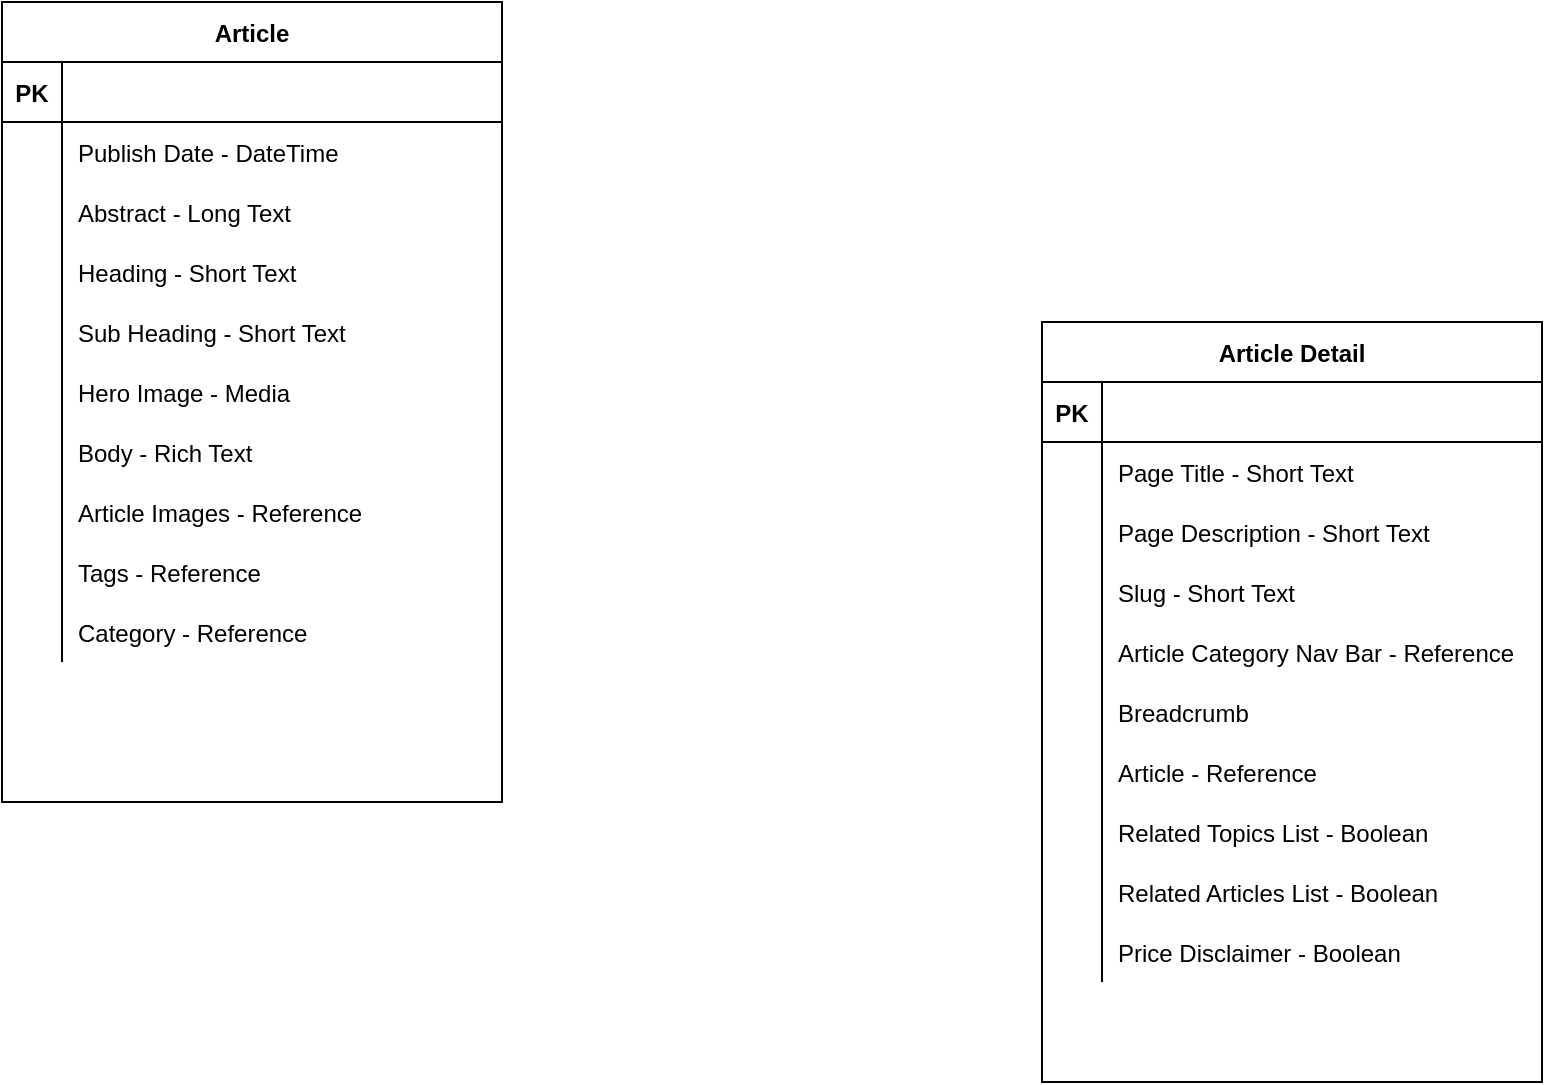 <mxfile version="14.2.9" type="github">
  <diagram id="R2lEEEUBdFMjLlhIrx00" name="Page-1">
    <mxGraphModel dx="1422" dy="762" grid="1" gridSize="10" guides="1" tooltips="1" connect="1" arrows="1" fold="1" page="1" pageScale="1" pageWidth="1654" pageHeight="2336" math="0" shadow="0" extFonts="Permanent Marker^https://fonts.googleapis.com/css?family=Permanent+Marker">
      <root>
        <mxCell id="0" />
        <mxCell id="1" parent="0" />
        <mxCell id="C-vyLk0tnHw3VtMMgP7b-23" value="Article" style="shape=table;startSize=30;container=1;collapsible=1;childLayout=tableLayout;fixedRows=1;rowLines=0;fontStyle=1;align=center;resizeLast=1;" parent="1" vertex="1">
          <mxGeometry x="490" y="390" width="250" height="400" as="geometry" />
        </mxCell>
        <mxCell id="C-vyLk0tnHw3VtMMgP7b-24" value="" style="shape=partialRectangle;collapsible=0;dropTarget=0;pointerEvents=0;fillColor=none;points=[[0,0.5],[1,0.5]];portConstraint=eastwest;top=0;left=0;right=0;bottom=1;" parent="C-vyLk0tnHw3VtMMgP7b-23" vertex="1">
          <mxGeometry y="30" width="250" height="30" as="geometry" />
        </mxCell>
        <mxCell id="C-vyLk0tnHw3VtMMgP7b-25" value="PK" style="shape=partialRectangle;overflow=hidden;connectable=0;fillColor=none;top=0;left=0;bottom=0;right=0;fontStyle=1;" parent="C-vyLk0tnHw3VtMMgP7b-24" vertex="1">
          <mxGeometry width="30" height="30" as="geometry" />
        </mxCell>
        <mxCell id="C-vyLk0tnHw3VtMMgP7b-26" value="" style="shape=partialRectangle;overflow=hidden;connectable=0;fillColor=none;top=0;left=0;bottom=0;right=0;align=left;spacingLeft=6;fontStyle=5;" parent="C-vyLk0tnHw3VtMMgP7b-24" vertex="1">
          <mxGeometry x="30" width="220" height="30" as="geometry" />
        </mxCell>
        <mxCell id="gIuXTCQ8XpXVERmAETzY-20" value="" style="shape=partialRectangle;collapsible=0;dropTarget=0;pointerEvents=0;fillColor=none;points=[[0,0.5],[1,0.5]];portConstraint=eastwest;top=0;left=0;right=0;bottom=0;" vertex="1" parent="C-vyLk0tnHw3VtMMgP7b-23">
          <mxGeometry y="60" width="250" height="30" as="geometry" />
        </mxCell>
        <mxCell id="gIuXTCQ8XpXVERmAETzY-21" value="" style="shape=partialRectangle;overflow=hidden;connectable=0;fillColor=none;top=0;left=0;bottom=0;right=0;" vertex="1" parent="gIuXTCQ8XpXVERmAETzY-20">
          <mxGeometry width="30" height="30" as="geometry" />
        </mxCell>
        <mxCell id="gIuXTCQ8XpXVERmAETzY-22" value="Publish Date - DateTime" style="shape=partialRectangle;overflow=hidden;connectable=0;fillColor=none;top=0;left=0;bottom=0;right=0;align=left;spacingLeft=6;" vertex="1" parent="gIuXTCQ8XpXVERmAETzY-20">
          <mxGeometry x="30" width="220" height="30" as="geometry" />
        </mxCell>
        <mxCell id="gIuXTCQ8XpXVERmAETzY-17" value="" style="shape=partialRectangle;collapsible=0;dropTarget=0;pointerEvents=0;fillColor=none;points=[[0,0.5],[1,0.5]];portConstraint=eastwest;top=0;left=0;right=0;bottom=0;" vertex="1" parent="C-vyLk0tnHw3VtMMgP7b-23">
          <mxGeometry y="90" width="250" height="30" as="geometry" />
        </mxCell>
        <mxCell id="gIuXTCQ8XpXVERmAETzY-18" value="" style="shape=partialRectangle;overflow=hidden;connectable=0;fillColor=none;top=0;left=0;bottom=0;right=0;" vertex="1" parent="gIuXTCQ8XpXVERmAETzY-17">
          <mxGeometry width="30" height="30" as="geometry" />
        </mxCell>
        <mxCell id="gIuXTCQ8XpXVERmAETzY-19" value="Abstract - Long Text" style="shape=partialRectangle;overflow=hidden;connectable=0;fillColor=none;top=0;left=0;bottom=0;right=0;align=left;spacingLeft=6;" vertex="1" parent="gIuXTCQ8XpXVERmAETzY-17">
          <mxGeometry x="30" width="220" height="30" as="geometry" />
        </mxCell>
        <mxCell id="gIuXTCQ8XpXVERmAETzY-23" value="" style="shape=partialRectangle;collapsible=0;dropTarget=0;pointerEvents=0;fillColor=none;points=[[0,0.5],[1,0.5]];portConstraint=eastwest;top=0;left=0;right=0;bottom=0;" vertex="1" parent="C-vyLk0tnHw3VtMMgP7b-23">
          <mxGeometry y="120" width="250" height="30" as="geometry" />
        </mxCell>
        <mxCell id="gIuXTCQ8XpXVERmAETzY-24" value="" style="shape=partialRectangle;overflow=hidden;connectable=0;fillColor=none;top=0;left=0;bottom=0;right=0;" vertex="1" parent="gIuXTCQ8XpXVERmAETzY-23">
          <mxGeometry width="30" height="30" as="geometry" />
        </mxCell>
        <mxCell id="gIuXTCQ8XpXVERmAETzY-25" value="Heading - Short Text" style="shape=partialRectangle;overflow=hidden;connectable=0;fillColor=none;top=0;left=0;bottom=0;right=0;align=left;spacingLeft=6;" vertex="1" parent="gIuXTCQ8XpXVERmAETzY-23">
          <mxGeometry x="30" width="220" height="30" as="geometry" />
        </mxCell>
        <mxCell id="gIuXTCQ8XpXVERmAETzY-26" value="" style="shape=partialRectangle;collapsible=0;dropTarget=0;pointerEvents=0;fillColor=none;points=[[0,0.5],[1,0.5]];portConstraint=eastwest;top=0;left=0;right=0;bottom=0;" vertex="1" parent="C-vyLk0tnHw3VtMMgP7b-23">
          <mxGeometry y="150" width="250" height="30" as="geometry" />
        </mxCell>
        <mxCell id="gIuXTCQ8XpXVERmAETzY-27" value="" style="shape=partialRectangle;overflow=hidden;connectable=0;fillColor=none;top=0;left=0;bottom=0;right=0;" vertex="1" parent="gIuXTCQ8XpXVERmAETzY-26">
          <mxGeometry width="30" height="30" as="geometry" />
        </mxCell>
        <mxCell id="gIuXTCQ8XpXVERmAETzY-28" value="Sub Heading - Short Text" style="shape=partialRectangle;overflow=hidden;connectable=0;fillColor=none;top=0;left=0;bottom=0;right=0;align=left;spacingLeft=6;" vertex="1" parent="gIuXTCQ8XpXVERmAETzY-26">
          <mxGeometry x="30" width="220" height="30" as="geometry" />
        </mxCell>
        <mxCell id="gIuXTCQ8XpXVERmAETzY-29" value="" style="shape=partialRectangle;collapsible=0;dropTarget=0;pointerEvents=0;fillColor=none;points=[[0,0.5],[1,0.5]];portConstraint=eastwest;top=0;left=0;right=0;bottom=0;" vertex="1" parent="C-vyLk0tnHw3VtMMgP7b-23">
          <mxGeometry y="180" width="250" height="30" as="geometry" />
        </mxCell>
        <mxCell id="gIuXTCQ8XpXVERmAETzY-30" value="" style="shape=partialRectangle;overflow=hidden;connectable=0;fillColor=none;top=0;left=0;bottom=0;right=0;" vertex="1" parent="gIuXTCQ8XpXVERmAETzY-29">
          <mxGeometry width="30" height="30" as="geometry" />
        </mxCell>
        <mxCell id="gIuXTCQ8XpXVERmAETzY-31" value="Hero Image - Media" style="shape=partialRectangle;overflow=hidden;connectable=0;fillColor=none;top=0;left=0;bottom=0;right=0;align=left;spacingLeft=6;" vertex="1" parent="gIuXTCQ8XpXVERmAETzY-29">
          <mxGeometry x="30" width="220" height="30" as="geometry" />
        </mxCell>
        <mxCell id="gIuXTCQ8XpXVERmAETzY-32" value="" style="shape=partialRectangle;collapsible=0;dropTarget=0;pointerEvents=0;fillColor=none;points=[[0,0.5],[1,0.5]];portConstraint=eastwest;top=0;left=0;right=0;bottom=0;" vertex="1" parent="C-vyLk0tnHw3VtMMgP7b-23">
          <mxGeometry y="210" width="250" height="30" as="geometry" />
        </mxCell>
        <mxCell id="gIuXTCQ8XpXVERmAETzY-33" value="" style="shape=partialRectangle;overflow=hidden;connectable=0;fillColor=none;top=0;left=0;bottom=0;right=0;" vertex="1" parent="gIuXTCQ8XpXVERmAETzY-32">
          <mxGeometry width="30" height="30" as="geometry" />
        </mxCell>
        <mxCell id="gIuXTCQ8XpXVERmAETzY-34" value="Body - Rich Text" style="shape=partialRectangle;overflow=hidden;connectable=0;fillColor=none;top=0;left=0;bottom=0;right=0;align=left;spacingLeft=6;" vertex="1" parent="gIuXTCQ8XpXVERmAETzY-32">
          <mxGeometry x="30" width="220" height="30" as="geometry" />
        </mxCell>
        <mxCell id="gIuXTCQ8XpXVERmAETzY-35" value="" style="shape=partialRectangle;collapsible=0;dropTarget=0;pointerEvents=0;fillColor=none;points=[[0,0.5],[1,0.5]];portConstraint=eastwest;top=0;left=0;right=0;bottom=0;" vertex="1" parent="C-vyLk0tnHw3VtMMgP7b-23">
          <mxGeometry y="240" width="250" height="30" as="geometry" />
        </mxCell>
        <mxCell id="gIuXTCQ8XpXVERmAETzY-36" value="" style="shape=partialRectangle;overflow=hidden;connectable=0;fillColor=none;top=0;left=0;bottom=0;right=0;" vertex="1" parent="gIuXTCQ8XpXVERmAETzY-35">
          <mxGeometry width="30" height="30" as="geometry" />
        </mxCell>
        <mxCell id="gIuXTCQ8XpXVERmAETzY-37" value="Article Images - Reference" style="shape=partialRectangle;overflow=hidden;connectable=0;fillColor=none;top=0;left=0;bottom=0;right=0;align=left;spacingLeft=6;" vertex="1" parent="gIuXTCQ8XpXVERmAETzY-35">
          <mxGeometry x="30" width="220" height="30" as="geometry" />
        </mxCell>
        <mxCell id="gIuXTCQ8XpXVERmAETzY-38" value="" style="shape=partialRectangle;collapsible=0;dropTarget=0;pointerEvents=0;fillColor=none;points=[[0,0.5],[1,0.5]];portConstraint=eastwest;top=0;left=0;right=0;bottom=0;" vertex="1" parent="C-vyLk0tnHw3VtMMgP7b-23">
          <mxGeometry y="270" width="250" height="30" as="geometry" />
        </mxCell>
        <mxCell id="gIuXTCQ8XpXVERmAETzY-39" value="" style="shape=partialRectangle;overflow=hidden;connectable=0;fillColor=none;top=0;left=0;bottom=0;right=0;" vertex="1" parent="gIuXTCQ8XpXVERmAETzY-38">
          <mxGeometry width="30" height="30" as="geometry" />
        </mxCell>
        <mxCell id="gIuXTCQ8XpXVERmAETzY-40" value="Tags - Reference" style="shape=partialRectangle;overflow=hidden;connectable=0;fillColor=none;top=0;left=0;bottom=0;right=0;align=left;spacingLeft=6;" vertex="1" parent="gIuXTCQ8XpXVERmAETzY-38">
          <mxGeometry x="30" width="220" height="30" as="geometry" />
        </mxCell>
        <mxCell id="C-vyLk0tnHw3VtMMgP7b-27" value="" style="shape=partialRectangle;collapsible=0;dropTarget=0;pointerEvents=0;fillColor=none;points=[[0,0.5],[1,0.5]];portConstraint=eastwest;top=0;left=0;right=0;bottom=0;" parent="C-vyLk0tnHw3VtMMgP7b-23" vertex="1">
          <mxGeometry y="300" width="250" height="30" as="geometry" />
        </mxCell>
        <mxCell id="C-vyLk0tnHw3VtMMgP7b-28" value="" style="shape=partialRectangle;overflow=hidden;connectable=0;fillColor=none;top=0;left=0;bottom=0;right=0;" parent="C-vyLk0tnHw3VtMMgP7b-27" vertex="1">
          <mxGeometry width="30" height="30" as="geometry" />
        </mxCell>
        <mxCell id="C-vyLk0tnHw3VtMMgP7b-29" value="Category - Reference" style="shape=partialRectangle;overflow=hidden;connectable=0;fillColor=none;top=0;left=0;bottom=0;right=0;align=left;spacingLeft=6;" parent="C-vyLk0tnHw3VtMMgP7b-27" vertex="1">
          <mxGeometry x="30" width="220" height="30" as="geometry" />
        </mxCell>
        <mxCell id="gIuXTCQ8XpXVERmAETzY-41" value="Article Detail" style="shape=table;startSize=30;container=1;collapsible=1;childLayout=tableLayout;fixedRows=1;rowLines=0;fontStyle=1;align=center;resizeLast=1;" vertex="1" parent="1">
          <mxGeometry x="1010" y="550" width="250" height="380" as="geometry" />
        </mxCell>
        <mxCell id="gIuXTCQ8XpXVERmAETzY-42" value="" style="shape=partialRectangle;collapsible=0;dropTarget=0;pointerEvents=0;fillColor=none;points=[[0,0.5],[1,0.5]];portConstraint=eastwest;top=0;left=0;right=0;bottom=1;" vertex="1" parent="gIuXTCQ8XpXVERmAETzY-41">
          <mxGeometry y="30" width="250" height="30" as="geometry" />
        </mxCell>
        <mxCell id="gIuXTCQ8XpXVERmAETzY-43" value="PK" style="shape=partialRectangle;overflow=hidden;connectable=0;fillColor=none;top=0;left=0;bottom=0;right=0;fontStyle=1;" vertex="1" parent="gIuXTCQ8XpXVERmAETzY-42">
          <mxGeometry width="30" height="30" as="geometry" />
        </mxCell>
        <mxCell id="gIuXTCQ8XpXVERmAETzY-44" value="" style="shape=partialRectangle;overflow=hidden;connectable=0;fillColor=none;top=0;left=0;bottom=0;right=0;align=left;spacingLeft=6;fontStyle=5;" vertex="1" parent="gIuXTCQ8XpXVERmAETzY-42">
          <mxGeometry x="30" width="220" height="30" as="geometry" />
        </mxCell>
        <mxCell id="gIuXTCQ8XpXVERmAETzY-45" value="" style="shape=partialRectangle;collapsible=0;dropTarget=0;pointerEvents=0;fillColor=none;points=[[0,0.5],[1,0.5]];portConstraint=eastwest;top=0;left=0;right=0;bottom=0;" vertex="1" parent="gIuXTCQ8XpXVERmAETzY-41">
          <mxGeometry y="60" width="250" height="30" as="geometry" />
        </mxCell>
        <mxCell id="gIuXTCQ8XpXVERmAETzY-46" value="" style="shape=partialRectangle;overflow=hidden;connectable=0;fillColor=none;top=0;left=0;bottom=0;right=0;" vertex="1" parent="gIuXTCQ8XpXVERmAETzY-45">
          <mxGeometry width="30" height="30" as="geometry" />
        </mxCell>
        <mxCell id="gIuXTCQ8XpXVERmAETzY-47" value="Page Title - Short Text" style="shape=partialRectangle;overflow=hidden;connectable=0;fillColor=none;top=0;left=0;bottom=0;right=0;align=left;spacingLeft=6;" vertex="1" parent="gIuXTCQ8XpXVERmAETzY-45">
          <mxGeometry x="30" width="220" height="30" as="geometry" />
        </mxCell>
        <mxCell id="gIuXTCQ8XpXVERmAETzY-48" value="" style="shape=partialRectangle;collapsible=0;dropTarget=0;pointerEvents=0;fillColor=none;points=[[0,0.5],[1,0.5]];portConstraint=eastwest;top=0;left=0;right=0;bottom=0;" vertex="1" parent="gIuXTCQ8XpXVERmAETzY-41">
          <mxGeometry y="90" width="250" height="30" as="geometry" />
        </mxCell>
        <mxCell id="gIuXTCQ8XpXVERmAETzY-49" value="" style="shape=partialRectangle;overflow=hidden;connectable=0;fillColor=none;top=0;left=0;bottom=0;right=0;" vertex="1" parent="gIuXTCQ8XpXVERmAETzY-48">
          <mxGeometry width="30" height="30" as="geometry" />
        </mxCell>
        <mxCell id="gIuXTCQ8XpXVERmAETzY-50" value="Page Description - Short Text" style="shape=partialRectangle;overflow=hidden;connectable=0;fillColor=none;top=0;left=0;bottom=0;right=0;align=left;spacingLeft=6;" vertex="1" parent="gIuXTCQ8XpXVERmAETzY-48">
          <mxGeometry x="30" width="220" height="30" as="geometry" />
        </mxCell>
        <mxCell id="gIuXTCQ8XpXVERmAETzY-51" value="" style="shape=partialRectangle;collapsible=0;dropTarget=0;pointerEvents=0;fillColor=none;points=[[0,0.5],[1,0.5]];portConstraint=eastwest;top=0;left=0;right=0;bottom=0;" vertex="1" parent="gIuXTCQ8XpXVERmAETzY-41">
          <mxGeometry y="120" width="250" height="30" as="geometry" />
        </mxCell>
        <mxCell id="gIuXTCQ8XpXVERmAETzY-52" value="" style="shape=partialRectangle;overflow=hidden;connectable=0;fillColor=none;top=0;left=0;bottom=0;right=0;" vertex="1" parent="gIuXTCQ8XpXVERmAETzY-51">
          <mxGeometry width="30" height="30" as="geometry" />
        </mxCell>
        <mxCell id="gIuXTCQ8XpXVERmAETzY-53" value="Slug - Short Text" style="shape=partialRectangle;overflow=hidden;connectable=0;fillColor=none;top=0;left=0;bottom=0;right=0;align=left;spacingLeft=6;" vertex="1" parent="gIuXTCQ8XpXVERmAETzY-51">
          <mxGeometry x="30" width="220" height="30" as="geometry" />
        </mxCell>
        <mxCell id="gIuXTCQ8XpXVERmAETzY-54" value="" style="shape=partialRectangle;collapsible=0;dropTarget=0;pointerEvents=0;fillColor=none;points=[[0,0.5],[1,0.5]];portConstraint=eastwest;top=0;left=0;right=0;bottom=0;" vertex="1" parent="gIuXTCQ8XpXVERmAETzY-41">
          <mxGeometry y="150" width="250" height="30" as="geometry" />
        </mxCell>
        <mxCell id="gIuXTCQ8XpXVERmAETzY-55" value="" style="shape=partialRectangle;overflow=hidden;connectable=0;fillColor=none;top=0;left=0;bottom=0;right=0;" vertex="1" parent="gIuXTCQ8XpXVERmAETzY-54">
          <mxGeometry width="30" height="30" as="geometry" />
        </mxCell>
        <mxCell id="gIuXTCQ8XpXVERmAETzY-56" value="Article Category Nav Bar - Reference" style="shape=partialRectangle;overflow=hidden;connectable=0;fillColor=none;top=0;left=0;bottom=0;right=0;align=left;spacingLeft=6;" vertex="1" parent="gIuXTCQ8XpXVERmAETzY-54">
          <mxGeometry x="30" width="220" height="30" as="geometry" />
        </mxCell>
        <mxCell id="gIuXTCQ8XpXVERmAETzY-57" value="" style="shape=partialRectangle;collapsible=0;dropTarget=0;pointerEvents=0;fillColor=none;points=[[0,0.5],[1,0.5]];portConstraint=eastwest;top=0;left=0;right=0;bottom=0;" vertex="1" parent="gIuXTCQ8XpXVERmAETzY-41">
          <mxGeometry y="180" width="250" height="30" as="geometry" />
        </mxCell>
        <mxCell id="gIuXTCQ8XpXVERmAETzY-58" value="" style="shape=partialRectangle;overflow=hidden;connectable=0;fillColor=none;top=0;left=0;bottom=0;right=0;" vertex="1" parent="gIuXTCQ8XpXVERmAETzY-57">
          <mxGeometry width="30" height="30" as="geometry" />
        </mxCell>
        <mxCell id="gIuXTCQ8XpXVERmAETzY-59" value="Breadcrumb" style="shape=partialRectangle;overflow=hidden;connectable=0;fillColor=none;top=0;left=0;bottom=0;right=0;align=left;spacingLeft=6;" vertex="1" parent="gIuXTCQ8XpXVERmAETzY-57">
          <mxGeometry x="30" width="220" height="30" as="geometry" />
        </mxCell>
        <mxCell id="gIuXTCQ8XpXVERmAETzY-60" value="" style="shape=partialRectangle;collapsible=0;dropTarget=0;pointerEvents=0;fillColor=none;points=[[0,0.5],[1,0.5]];portConstraint=eastwest;top=0;left=0;right=0;bottom=0;" vertex="1" parent="gIuXTCQ8XpXVERmAETzY-41">
          <mxGeometry y="210" width="250" height="30" as="geometry" />
        </mxCell>
        <mxCell id="gIuXTCQ8XpXVERmAETzY-61" value="" style="shape=partialRectangle;overflow=hidden;connectable=0;fillColor=none;top=0;left=0;bottom=0;right=0;" vertex="1" parent="gIuXTCQ8XpXVERmAETzY-60">
          <mxGeometry width="30" height="30" as="geometry" />
        </mxCell>
        <mxCell id="gIuXTCQ8XpXVERmAETzY-62" value="Article - Reference" style="shape=partialRectangle;overflow=hidden;connectable=0;fillColor=none;top=0;left=0;bottom=0;right=0;align=left;spacingLeft=6;" vertex="1" parent="gIuXTCQ8XpXVERmAETzY-60">
          <mxGeometry x="30" width="220" height="30" as="geometry" />
        </mxCell>
        <mxCell id="gIuXTCQ8XpXVERmAETzY-63" value="" style="shape=partialRectangle;collapsible=0;dropTarget=0;pointerEvents=0;fillColor=none;points=[[0,0.5],[1,0.5]];portConstraint=eastwest;top=0;left=0;right=0;bottom=0;" vertex="1" parent="gIuXTCQ8XpXVERmAETzY-41">
          <mxGeometry y="240" width="250" height="30" as="geometry" />
        </mxCell>
        <mxCell id="gIuXTCQ8XpXVERmAETzY-64" value="" style="shape=partialRectangle;overflow=hidden;connectable=0;fillColor=none;top=0;left=0;bottom=0;right=0;" vertex="1" parent="gIuXTCQ8XpXVERmAETzY-63">
          <mxGeometry width="30" height="30" as="geometry" />
        </mxCell>
        <mxCell id="gIuXTCQ8XpXVERmAETzY-65" value="Related Topics List - Boolean" style="shape=partialRectangle;overflow=hidden;connectable=0;fillColor=none;top=0;left=0;bottom=0;right=0;align=left;spacingLeft=6;" vertex="1" parent="gIuXTCQ8XpXVERmAETzY-63">
          <mxGeometry x="30" width="220" height="30" as="geometry" />
        </mxCell>
        <mxCell id="gIuXTCQ8XpXVERmAETzY-66" value="" style="shape=partialRectangle;collapsible=0;dropTarget=0;pointerEvents=0;fillColor=none;points=[[0,0.5],[1,0.5]];portConstraint=eastwest;top=0;left=0;right=0;bottom=0;" vertex="1" parent="gIuXTCQ8XpXVERmAETzY-41">
          <mxGeometry y="270" width="250" height="30" as="geometry" />
        </mxCell>
        <mxCell id="gIuXTCQ8XpXVERmAETzY-67" value="" style="shape=partialRectangle;overflow=hidden;connectable=0;fillColor=none;top=0;left=0;bottom=0;right=0;" vertex="1" parent="gIuXTCQ8XpXVERmAETzY-66">
          <mxGeometry width="30" height="30" as="geometry" />
        </mxCell>
        <mxCell id="gIuXTCQ8XpXVERmAETzY-68" value="Related Articles List - Boolean" style="shape=partialRectangle;overflow=hidden;connectable=0;fillColor=none;top=0;left=0;bottom=0;right=0;align=left;spacingLeft=6;" vertex="1" parent="gIuXTCQ8XpXVERmAETzY-66">
          <mxGeometry x="30" width="220" height="30" as="geometry" />
        </mxCell>
        <mxCell id="gIuXTCQ8XpXVERmAETzY-69" value="" style="shape=partialRectangle;collapsible=0;dropTarget=0;pointerEvents=0;fillColor=none;points=[[0,0.5],[1,0.5]];portConstraint=eastwest;top=0;left=0;right=0;bottom=0;" vertex="1" parent="gIuXTCQ8XpXVERmAETzY-41">
          <mxGeometry y="300" width="250" height="30" as="geometry" />
        </mxCell>
        <mxCell id="gIuXTCQ8XpXVERmAETzY-70" value="" style="shape=partialRectangle;overflow=hidden;connectable=0;fillColor=none;top=0;left=0;bottom=0;right=0;" vertex="1" parent="gIuXTCQ8XpXVERmAETzY-69">
          <mxGeometry width="30" height="30" as="geometry" />
        </mxCell>
        <mxCell id="gIuXTCQ8XpXVERmAETzY-71" value="Price Disclaimer - Boolean" style="shape=partialRectangle;overflow=hidden;connectable=0;fillColor=none;top=0;left=0;bottom=0;right=0;align=left;spacingLeft=6;" vertex="1" parent="gIuXTCQ8XpXVERmAETzY-69">
          <mxGeometry x="30" width="220" height="30" as="geometry" />
        </mxCell>
      </root>
    </mxGraphModel>
  </diagram>
</mxfile>

